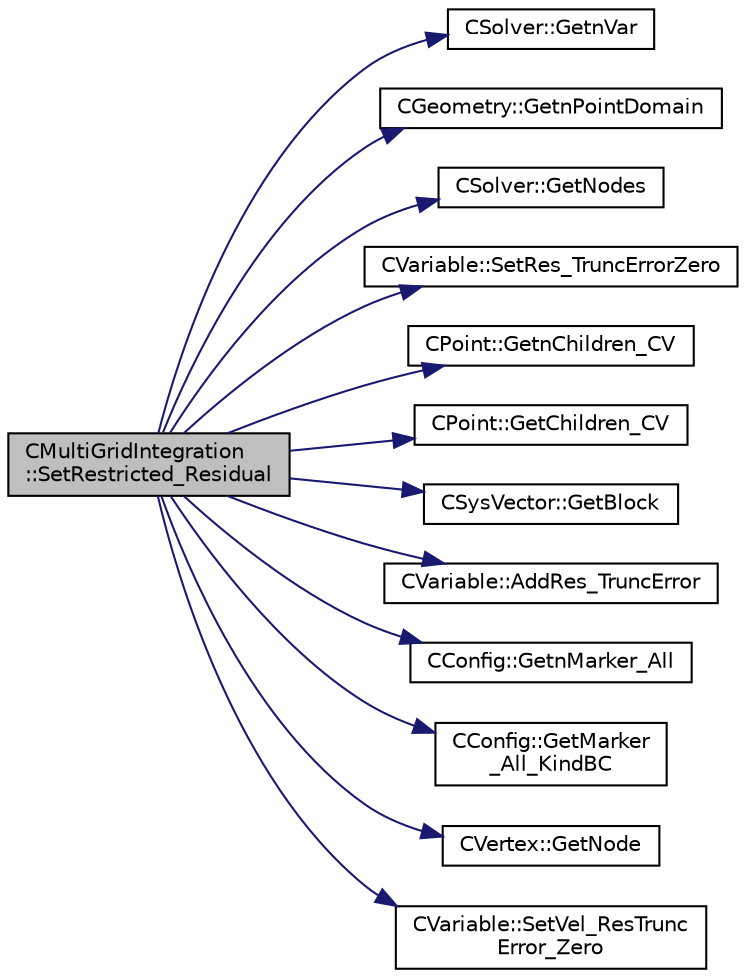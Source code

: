 digraph "CMultiGridIntegration::SetRestricted_Residual"
{
  edge [fontname="Helvetica",fontsize="10",labelfontname="Helvetica",labelfontsize="10"];
  node [fontname="Helvetica",fontsize="10",shape=record];
  rankdir="LR";
  Node544 [label="CMultiGridIntegration\l::SetRestricted_Residual",height=0.2,width=0.4,color="black", fillcolor="grey75", style="filled", fontcolor="black"];
  Node544 -> Node545 [color="midnightblue",fontsize="10",style="solid",fontname="Helvetica"];
  Node545 [label="CSolver::GetnVar",height=0.2,width=0.4,color="black", fillcolor="white", style="filled",URL="$class_c_solver.html#a65c22046b0cf1938ba22648912d04680",tooltip="Get the number of variables of the problem. "];
  Node544 -> Node546 [color="midnightblue",fontsize="10",style="solid",fontname="Helvetica"];
  Node546 [label="CGeometry::GetnPointDomain",height=0.2,width=0.4,color="black", fillcolor="white", style="filled",URL="$class_c_geometry.html#a4fc7de3bff7b6f8c35717016d6f8fcb2",tooltip="Get number of real points (that belong to the domain). "];
  Node544 -> Node547 [color="midnightblue",fontsize="10",style="solid",fontname="Helvetica"];
  Node547 [label="CSolver::GetNodes",height=0.2,width=0.4,color="black", fillcolor="white", style="filled",URL="$class_c_solver.html#af3198e52a2ea377bb765647b5e697197",tooltip="Allow outside access to the nodes of the solver, containing conservatives, primitives, etc. "];
  Node544 -> Node548 [color="midnightblue",fontsize="10",style="solid",fontname="Helvetica"];
  Node548 [label="CVariable::SetRes_TruncErrorZero",height=0.2,width=0.4,color="black", fillcolor="white", style="filled",URL="$class_c_variable.html#ac78097c62e9266762a797187b9359133",tooltip="Set the truncation error to zero. "];
  Node544 -> Node549 [color="midnightblue",fontsize="10",style="solid",fontname="Helvetica"];
  Node549 [label="CPoint::GetnChildren_CV",height=0.2,width=0.4,color="black", fillcolor="white", style="filled",URL="$class_c_point.html#aa32b71744384b293260648bff1de9a5c",tooltip="Get the number of children of an agglomerated control volume. "];
  Node544 -> Node550 [color="midnightblue",fontsize="10",style="solid",fontname="Helvetica"];
  Node550 [label="CPoint::GetChildren_CV",height=0.2,width=0.4,color="black", fillcolor="white", style="filled",URL="$class_c_point.html#a821d9feaa7488e42dfca27a349776f0a",tooltip="Get the children control volume of an agglomerated control volume. "];
  Node544 -> Node551 [color="midnightblue",fontsize="10",style="solid",fontname="Helvetica"];
  Node551 [label="CSysVector::GetBlock",height=0.2,width=0.4,color="black", fillcolor="white", style="filled",URL="$class_c_sys_vector.html#a0f53b910eb47537bbedcade1fa4b7e5e",tooltip="Get the value of the residual. "];
  Node544 -> Node552 [color="midnightblue",fontsize="10",style="solid",fontname="Helvetica"];
  Node552 [label="CVariable::AddRes_TruncError",height=0.2,width=0.4,color="black", fillcolor="white", style="filled",URL="$class_c_variable.html#a5e3d6b7dec34468623c04c0c48ad9046",tooltip="Add a value to the truncation error. "];
  Node544 -> Node553 [color="midnightblue",fontsize="10",style="solid",fontname="Helvetica"];
  Node553 [label="CConfig::GetnMarker_All",height=0.2,width=0.4,color="black", fillcolor="white", style="filled",URL="$class_c_config.html#a300c4884edfc0c2acf395036439004f4",tooltip="Get the total number of boundary markers including send/receive domains. "];
  Node544 -> Node554 [color="midnightblue",fontsize="10",style="solid",fontname="Helvetica"];
  Node554 [label="CConfig::GetMarker\l_All_KindBC",height=0.2,width=0.4,color="black", fillcolor="white", style="filled",URL="$class_c_config.html#a57d43acc1457d2d27095ce006218862e",tooltip="Get the kind of boundary for each marker. "];
  Node544 -> Node555 [color="midnightblue",fontsize="10",style="solid",fontname="Helvetica"];
  Node555 [label="CVertex::GetNode",height=0.2,width=0.4,color="black", fillcolor="white", style="filled",URL="$class_c_vertex.html#a95c513bf927464157ed96b6c79779a1f",tooltip="Get the node of the vertex. "];
  Node544 -> Node556 [color="midnightblue",fontsize="10",style="solid",fontname="Helvetica"];
  Node556 [label="CVariable::SetVel_ResTrunc\lError_Zero",height=0.2,width=0.4,color="black", fillcolor="white", style="filled",URL="$class_c_variable.html#a92862deec361a5684a566713972c359f",tooltip="Set the velocity of the truncation error to zero. "];
}
